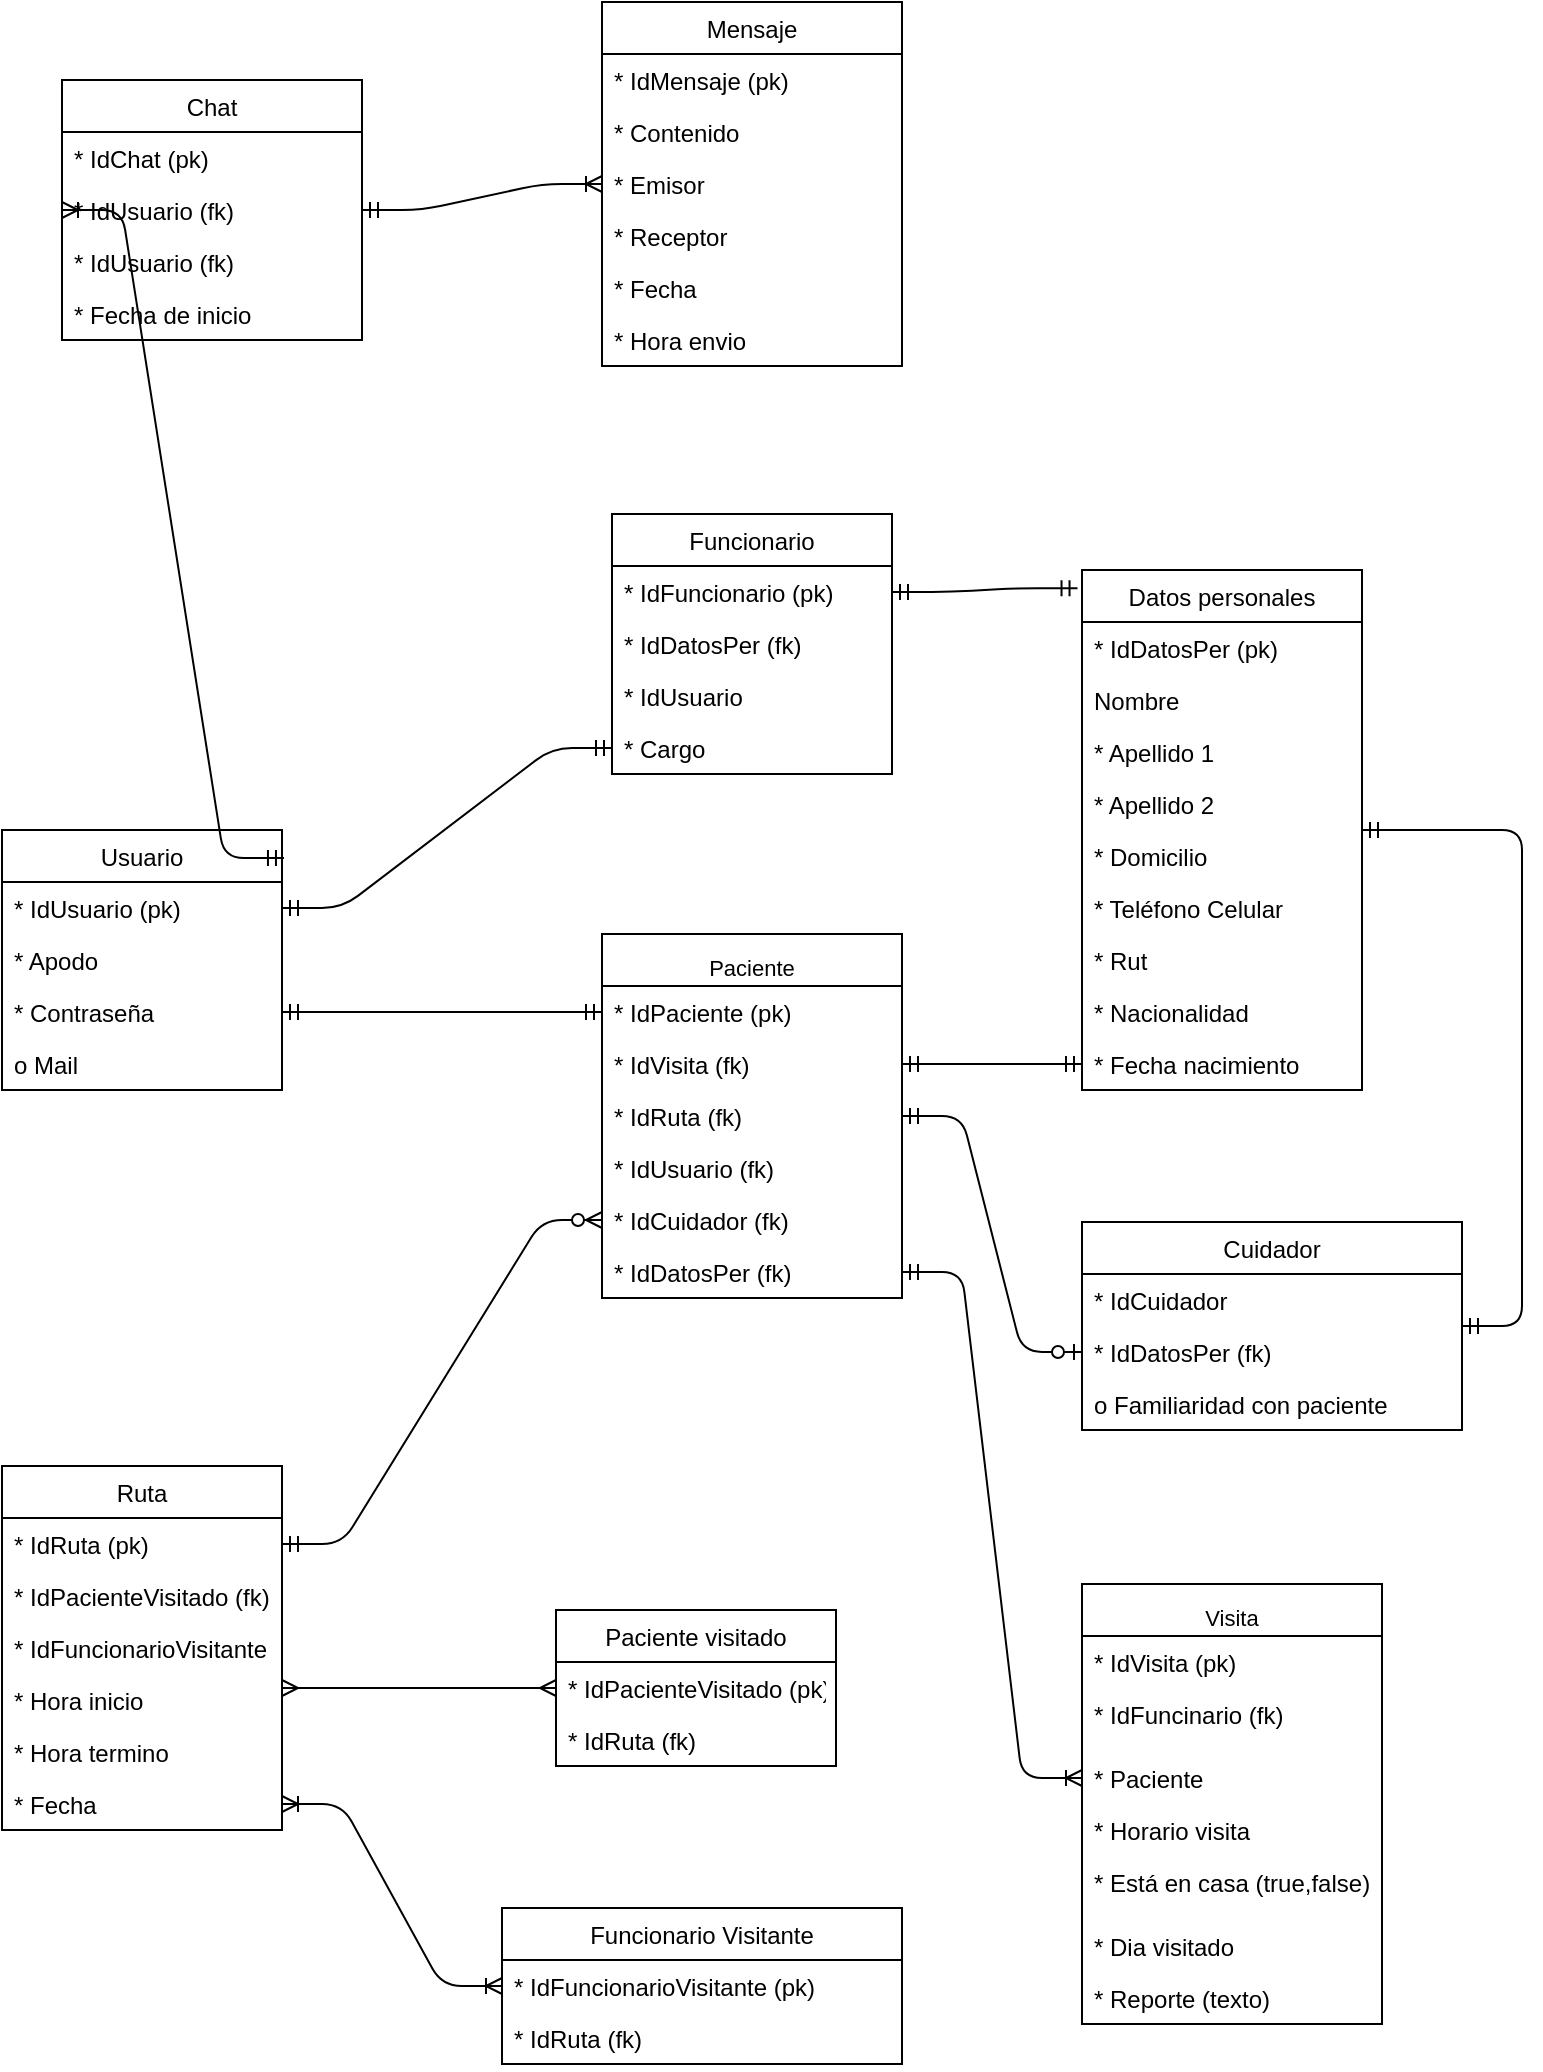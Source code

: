 <mxfile pages="1" version="11.1.5" type="google"><diagram id="VQADYMmozLZeQUsX_s85" name="Page-1"><mxGraphModel dx="862" dy="1650" grid="1" gridSize="10" guides="1" tooltips="1" connect="1" arrows="1" fold="1" page="1" pageScale="1" pageWidth="827" pageHeight="1169" math="0" shadow="0"><root><mxCell id="0"/><mxCell id="1" parent="0"/><mxCell id="TZUaWwqEXLBFvtkkxB7F-1" value="Paciente" style="swimlane;fontStyle=0;childLayout=stackLayout;horizontal=1;startSize=26;fillColor=none;horizontalStack=0;resizeParent=1;resizeParentMax=0;resizeLast=0;collapsible=1;marginBottom=0;verticalAlign=bottom;fontSize=11;" parent="1" vertex="1"><mxGeometry x="320" y="320" width="150" height="182" as="geometry"><mxRectangle x="320" y="90" width="80" height="26" as="alternateBounds"/></mxGeometry></mxCell><mxCell id="TZUaWwqEXLBFvtkkxB7F-2" value="* IdPaciente (pk)" style="text;strokeColor=none;fillColor=none;align=left;verticalAlign=top;spacingLeft=4;spacingRight=4;overflow=hidden;rotatable=0;points=[[0,0.5],[1,0.5]];portConstraint=eastwest;" parent="TZUaWwqEXLBFvtkkxB7F-1" vertex="1"><mxGeometry y="26" width="150" height="26" as="geometry"/></mxCell><mxCell id="TZUaWwqEXLBFvtkkxB7F-57" value="* IdVisita (fk)" style="text;strokeColor=none;fillColor=none;align=left;verticalAlign=top;spacingLeft=4;spacingRight=4;overflow=hidden;rotatable=0;points=[[0,0.5],[1,0.5]];portConstraint=eastwest;" vertex="1" parent="TZUaWwqEXLBFvtkkxB7F-1"><mxGeometry y="52" width="150" height="26" as="geometry"/></mxCell><mxCell id="TZUaWwqEXLBFvtkkxB7F-60" value="* IdRuta (fk)" style="text;strokeColor=none;fillColor=none;align=left;verticalAlign=top;spacingLeft=4;spacingRight=4;overflow=hidden;rotatable=0;points=[[0,0.5],[1,0.5]];portConstraint=eastwest;" vertex="1" parent="TZUaWwqEXLBFvtkkxB7F-1"><mxGeometry y="78" width="150" height="26" as="geometry"/></mxCell><mxCell id="TZUaWwqEXLBFvtkkxB7F-62" value="* IdUsuario (fk)" style="text;strokeColor=none;fillColor=none;align=left;verticalAlign=top;spacingLeft=4;spacingRight=4;overflow=hidden;rotatable=0;points=[[0,0.5],[1,0.5]];portConstraint=eastwest;" vertex="1" parent="TZUaWwqEXLBFvtkkxB7F-1"><mxGeometry y="104" width="150" height="26" as="geometry"/></mxCell><mxCell id="TZUaWwqEXLBFvtkkxB7F-129" value="* IdCuidador (fk)" style="text;strokeColor=none;fillColor=none;align=left;verticalAlign=top;spacingLeft=4;spacingRight=4;overflow=hidden;rotatable=0;points=[[0,0.5],[1,0.5]];portConstraint=eastwest;" vertex="1" parent="TZUaWwqEXLBFvtkkxB7F-1"><mxGeometry y="130" width="150" height="26" as="geometry"/></mxCell><mxCell id="TZUaWwqEXLBFvtkkxB7F-130" value="* IdDatosPer (fk)" style="text;strokeColor=none;fillColor=none;align=left;verticalAlign=top;spacingLeft=4;spacingRight=4;overflow=hidden;rotatable=0;points=[[0,0.5],[1,0.5]];portConstraint=eastwest;" vertex="1" parent="TZUaWwqEXLBFvtkkxB7F-1"><mxGeometry y="156" width="150" height="26" as="geometry"/></mxCell><mxCell id="O5gdXmLiCLnAz0EHPZgH-3" value="Funcionario" style="swimlane;fontStyle=0;childLayout=stackLayout;horizontal=1;startSize=26;fillColor=none;horizontalStack=0;resizeParent=1;resizeParentMax=0;resizeLast=0;collapsible=1;marginBottom=0;" vertex="1" parent="1"><mxGeometry x="325" y="110" width="140" height="130" as="geometry"/></mxCell><mxCell id="O5gdXmLiCLnAz0EHPZgH-4" value="* IdFuncionario (pk)" style="text;strokeColor=none;fillColor=none;align=left;verticalAlign=top;spacingLeft=4;spacingRight=4;overflow=hidden;rotatable=0;points=[[0,0.5],[1,0.5]];portConstraint=eastwest;" vertex="1" parent="O5gdXmLiCLnAz0EHPZgH-3"><mxGeometry y="26" width="140" height="26" as="geometry"/></mxCell><mxCell id="TZUaWwqEXLBFvtkkxB7F-132" value="* IdDatosPer (fk)" style="text;strokeColor=none;fillColor=none;align=left;verticalAlign=top;spacingLeft=4;spacingRight=4;overflow=hidden;rotatable=0;points=[[0,0.5],[1,0.5]];portConstraint=eastwest;" vertex="1" parent="O5gdXmLiCLnAz0EHPZgH-3"><mxGeometry y="52" width="140" height="26" as="geometry"/></mxCell><mxCell id="TZUaWwqEXLBFvtkkxB7F-135" value="* IdUsuario" style="text;strokeColor=none;fillColor=none;align=left;verticalAlign=top;spacingLeft=4;spacingRight=4;overflow=hidden;rotatable=0;points=[[0,0.5],[1,0.5]];portConstraint=eastwest;" vertex="1" parent="O5gdXmLiCLnAz0EHPZgH-3"><mxGeometry y="78" width="140" height="26" as="geometry"/></mxCell><mxCell id="TZUaWwqEXLBFvtkkxB7F-19" value="* Cargo" style="text;strokeColor=none;fillColor=none;align=left;verticalAlign=top;spacingLeft=4;spacingRight=4;overflow=hidden;rotatable=0;points=[[0,0.5],[1,0.5]];portConstraint=eastwest;" vertex="1" parent="O5gdXmLiCLnAz0EHPZgH-3"><mxGeometry y="104" width="140" height="26" as="geometry"/></mxCell><mxCell id="TZUaWwqEXLBFvtkkxB7F-10" value="Visita" style="swimlane;fontStyle=0;childLayout=stackLayout;horizontal=1;startSize=26;fillColor=none;horizontalStack=0;resizeParent=1;resizeParentMax=0;resizeLast=0;collapsible=1;marginBottom=0;verticalAlign=bottom;fontSize=11;" vertex="1" parent="1"><mxGeometry x="560" y="645" width="150" height="220" as="geometry"><mxRectangle x="320" y="90" width="80" height="26" as="alternateBounds"/></mxGeometry></mxCell><mxCell id="TZUaWwqEXLBFvtkkxB7F-11" value="* IdVisita (pk)" style="text;strokeColor=none;fillColor=none;align=left;verticalAlign=top;spacingLeft=4;spacingRight=4;overflow=hidden;rotatable=0;points=[[0,0.5],[1,0.5]];portConstraint=eastwest;" vertex="1" parent="TZUaWwqEXLBFvtkkxB7F-10"><mxGeometry y="26" width="150" height="26" as="geometry"/></mxCell><mxCell id="TZUaWwqEXLBFvtkkxB7F-14" value="* IdFuncinario (fk)" style="text;strokeColor=none;fillColor=none;align=left;verticalAlign=top;spacingLeft=4;spacingRight=4;overflow=hidden;rotatable=0;points=[[0,0.5],[1,0.5]];portConstraint=eastwest;" vertex="1" parent="TZUaWwqEXLBFvtkkxB7F-10"><mxGeometry y="52" width="150" height="32" as="geometry"/></mxCell><mxCell id="TZUaWwqEXLBFvtkkxB7F-20" value="* Paciente" style="text;strokeColor=none;fillColor=none;align=left;verticalAlign=top;spacingLeft=4;spacingRight=4;overflow=hidden;rotatable=0;points=[[0,0.5],[1,0.5]];portConstraint=eastwest;" vertex="1" parent="TZUaWwqEXLBFvtkkxB7F-10"><mxGeometry y="84" width="150" height="26" as="geometry"/></mxCell><mxCell id="TZUaWwqEXLBFvtkkxB7F-12" value="* Horario visita" style="text;strokeColor=none;fillColor=none;align=left;verticalAlign=top;spacingLeft=4;spacingRight=4;overflow=hidden;rotatable=0;points=[[0,0.5],[1,0.5]];portConstraint=eastwest;" vertex="1" parent="TZUaWwqEXLBFvtkkxB7F-10"><mxGeometry y="110" width="150" height="26" as="geometry"/></mxCell><mxCell id="TZUaWwqEXLBFvtkkxB7F-13" value="* Está en casa (true,false)" style="text;strokeColor=none;fillColor=none;align=left;verticalAlign=top;spacingLeft=4;spacingRight=4;overflow=hidden;rotatable=0;points=[[0,0.5],[1,0.5]];portConstraint=eastwest;" vertex="1" parent="TZUaWwqEXLBFvtkkxB7F-10"><mxGeometry y="136" width="150" height="32" as="geometry"/></mxCell><mxCell id="TZUaWwqEXLBFvtkkxB7F-43" value="* Dia visitado" style="text;strokeColor=none;fillColor=none;align=left;verticalAlign=top;spacingLeft=4;spacingRight=4;overflow=hidden;rotatable=0;points=[[0,0.5],[1,0.5]];portConstraint=eastwest;" vertex="1" parent="TZUaWwqEXLBFvtkkxB7F-10"><mxGeometry y="168" width="150" height="26" as="geometry"/></mxCell><mxCell id="TZUaWwqEXLBFvtkkxB7F-44" value="* Reporte (texto)" style="text;strokeColor=none;fillColor=none;align=left;verticalAlign=top;spacingLeft=4;spacingRight=4;overflow=hidden;rotatable=0;points=[[0,0.5],[1,0.5]];portConstraint=eastwest;" vertex="1" parent="TZUaWwqEXLBFvtkkxB7F-10"><mxGeometry y="194" width="150" height="26" as="geometry"/></mxCell><mxCell id="TZUaWwqEXLBFvtkkxB7F-21" value="Ruta" style="swimlane;fontStyle=0;childLayout=stackLayout;horizontal=1;startSize=26;fillColor=none;horizontalStack=0;resizeParent=1;resizeParentMax=0;resizeLast=0;collapsible=1;marginBottom=0;" vertex="1" parent="1"><mxGeometry x="20" y="586" width="140" height="182" as="geometry"/></mxCell><mxCell id="TZUaWwqEXLBFvtkkxB7F-22" value="* IdRuta (pk)" style="text;strokeColor=none;fillColor=none;align=left;verticalAlign=top;spacingLeft=4;spacingRight=4;overflow=hidden;rotatable=0;points=[[0,0.5],[1,0.5]];portConstraint=eastwest;" vertex="1" parent="TZUaWwqEXLBFvtkkxB7F-21"><mxGeometry y="26" width="140" height="26" as="geometry"/></mxCell><mxCell id="TZUaWwqEXLBFvtkkxB7F-89" value="* IdPacienteVisitado (fk)" style="text;strokeColor=none;fillColor=none;align=left;verticalAlign=top;spacingLeft=4;spacingRight=4;overflow=hidden;rotatable=0;points=[[0,0.5],[1,0.5]];portConstraint=eastwest;" vertex="1" parent="TZUaWwqEXLBFvtkkxB7F-21"><mxGeometry y="52" width="140" height="26" as="geometry"/></mxCell><mxCell id="TZUaWwqEXLBFvtkkxB7F-84" value="* IdFuncionarioVisitante (fk)" style="text;strokeColor=none;fillColor=none;align=left;verticalAlign=top;spacingLeft=4;spacingRight=4;overflow=hidden;rotatable=0;points=[[0,0.5],[1,0.5]];portConstraint=eastwest;" vertex="1" parent="TZUaWwqEXLBFvtkkxB7F-21"><mxGeometry y="78" width="140" height="26" as="geometry"/></mxCell><mxCell id="TZUaWwqEXLBFvtkkxB7F-70" value="* Hora inicio" style="text;strokeColor=none;fillColor=none;align=left;verticalAlign=top;spacingLeft=4;spacingRight=4;overflow=hidden;rotatable=0;points=[[0,0.5],[1,0.5]];portConstraint=eastwest;" vertex="1" parent="TZUaWwqEXLBFvtkkxB7F-21"><mxGeometry y="104" width="140" height="26" as="geometry"/></mxCell><mxCell id="TZUaWwqEXLBFvtkkxB7F-71" value="* Hora termino" style="text;strokeColor=none;fillColor=none;align=left;verticalAlign=top;spacingLeft=4;spacingRight=4;overflow=hidden;rotatable=0;points=[[0,0.5],[1,0.5]];portConstraint=eastwest;" vertex="1" parent="TZUaWwqEXLBFvtkkxB7F-21"><mxGeometry y="130" width="140" height="26" as="geometry"/></mxCell><mxCell id="TZUaWwqEXLBFvtkkxB7F-99" value="* Fecha" style="text;strokeColor=none;fillColor=none;align=left;verticalAlign=top;spacingLeft=4;spacingRight=4;overflow=hidden;rotatable=0;points=[[0,0.5],[1,0.5]];portConstraint=eastwest;" vertex="1" parent="TZUaWwqEXLBFvtkkxB7F-21"><mxGeometry y="156" width="140" height="26" as="geometry"/></mxCell><mxCell id="B_agev_JLQlHCcSA6esq-11" style="edgeStyle=entityRelationEdgeStyle;orthogonalLoop=1;jettySize=auto;html=1;entryX=0;entryY=0.5;entryDx=0;entryDy=0;startArrow=ERmandOne;startFill=0;endArrow=ERoneToMany;endFill=0;strokeColor=#000000;rounded=1;exitX=1.007;exitY=0.108;exitDx=0;exitDy=0;exitPerimeter=0;" edge="1" parent="1" source="TZUaWwqEXLBFvtkkxB7F-30" target="B_agev_JLQlHCcSA6esq-3"><mxGeometry relative="1" as="geometry"><mxPoint x="192" y="150" as="sourcePoint"/></mxGeometry></mxCell><mxCell id="TZUaWwqEXLBFvtkkxB7F-30" value="Usuario" style="swimlane;fontStyle=0;childLayout=stackLayout;horizontal=1;startSize=26;fillColor=none;horizontalStack=0;resizeParent=1;resizeParentMax=0;resizeLast=0;collapsible=1;marginBottom=0;" vertex="1" parent="1"><mxGeometry x="20" y="268" width="140" height="130" as="geometry"/></mxCell><mxCell id="TZUaWwqEXLBFvtkkxB7F-31" value="* IdUsuario (pk)" style="text;strokeColor=none;fillColor=none;align=left;verticalAlign=top;spacingLeft=4;spacingRight=4;overflow=hidden;rotatable=0;points=[[0,0.5],[1,0.5]];portConstraint=eastwest;" vertex="1" parent="TZUaWwqEXLBFvtkkxB7F-30"><mxGeometry y="26" width="140" height="26" as="geometry"/></mxCell><mxCell id="TZUaWwqEXLBFvtkkxB7F-32" value="* Apodo" style="text;strokeColor=none;fillColor=none;align=left;verticalAlign=top;spacingLeft=4;spacingRight=4;overflow=hidden;rotatable=0;points=[[0,0.5],[1,0.5]];portConstraint=eastwest;" vertex="1" parent="TZUaWwqEXLBFvtkkxB7F-30"><mxGeometry y="52" width="140" height="26" as="geometry"/></mxCell><mxCell id="TZUaWwqEXLBFvtkkxB7F-33" value="* Contraseña" style="text;strokeColor=none;fillColor=none;align=left;verticalAlign=top;spacingLeft=4;spacingRight=4;overflow=hidden;rotatable=0;points=[[0,0.5],[1,0.5]];portConstraint=eastwest;" vertex="1" parent="TZUaWwqEXLBFvtkkxB7F-30"><mxGeometry y="78" width="140" height="26" as="geometry"/></mxCell><mxCell id="TZUaWwqEXLBFvtkkxB7F-134" value="o Mail" style="text;strokeColor=none;fillColor=none;align=left;verticalAlign=top;spacingLeft=4;spacingRight=4;overflow=hidden;rotatable=0;points=[[0,0.5],[1,0.5]];portConstraint=eastwest;" vertex="1" parent="TZUaWwqEXLBFvtkkxB7F-30"><mxGeometry y="104" width="140" height="26" as="geometry"/></mxCell><mxCell id="TZUaWwqEXLBFvtkkxB7F-35" value="Cuidador" style="swimlane;fontStyle=0;childLayout=stackLayout;horizontal=1;startSize=26;fillColor=none;horizontalStack=0;resizeParent=1;resizeParentMax=0;resizeLast=0;collapsible=1;marginBottom=0;" vertex="1" parent="1"><mxGeometry x="560" y="464" width="190" height="104" as="geometry"/></mxCell><mxCell id="TZUaWwqEXLBFvtkkxB7F-36" value="* IdCuidador" style="text;strokeColor=none;fillColor=none;align=left;verticalAlign=top;spacingLeft=4;spacingRight=4;overflow=hidden;rotatable=0;points=[[0,0.5],[1,0.5]];portConstraint=eastwest;" vertex="1" parent="TZUaWwqEXLBFvtkkxB7F-35"><mxGeometry y="26" width="190" height="26" as="geometry"/></mxCell><mxCell id="TZUaWwqEXLBFvtkkxB7F-131" value="* IdDatosPer (fk)" style="text;strokeColor=none;fillColor=none;align=left;verticalAlign=top;spacingLeft=4;spacingRight=4;overflow=hidden;rotatable=0;points=[[0,0.5],[1,0.5]];portConstraint=eastwest;" vertex="1" parent="TZUaWwqEXLBFvtkkxB7F-35"><mxGeometry y="52" width="190" height="26" as="geometry"/></mxCell><mxCell id="TZUaWwqEXLBFvtkkxB7F-42" value="o Familiaridad con paciente" style="text;strokeColor=none;fillColor=none;align=left;verticalAlign=top;spacingLeft=4;spacingRight=4;overflow=hidden;rotatable=0;points=[[0,0.5],[1,0.5]];portConstraint=eastwest;" vertex="1" parent="TZUaWwqEXLBFvtkkxB7F-35"><mxGeometry y="78" width="190" height="26" as="geometry"/></mxCell><mxCell id="TZUaWwqEXLBFvtkkxB7F-48" value="" style="edgeStyle=entityRelationEdgeStyle;fontSize=12;html=1;endArrow=ERmandOne;startArrow=ERmandOne;" edge="1" parent="1" source="TZUaWwqEXLBFvtkkxB7F-19" target="TZUaWwqEXLBFvtkkxB7F-31"><mxGeometry width="100" height="100" relative="1" as="geometry"><mxPoint x="190" y="278.579" as="sourcePoint"/><mxPoint x="190" y="178.579" as="targetPoint"/></mxGeometry></mxCell><mxCell id="TZUaWwqEXLBFvtkkxB7F-54" value="" style="edgeStyle=entityRelationEdgeStyle;fontSize=12;html=1;endArrow=ERmandOne;startArrow=ERmandOne;exitX=1;exitY=0.5;exitDx=0;exitDy=0;" edge="1" parent="1" source="TZUaWwqEXLBFvtkkxB7F-33" target="TZUaWwqEXLBFvtkkxB7F-2"><mxGeometry width="100" height="100" relative="1" as="geometry"><mxPoint x="460" y="315" as="sourcePoint"/><mxPoint x="601.421" y="215" as="targetPoint"/></mxGeometry></mxCell><mxCell id="TZUaWwqEXLBFvtkkxB7F-64" value="" style="edgeStyle=entityRelationEdgeStyle;fontSize=12;html=1;endArrow=ERzeroToOne;startArrow=ERmandOne;exitX=1;exitY=0.5;exitDx=0;exitDy=0;entryX=0;entryY=0.5;entryDx=0;entryDy=0;" edge="1" parent="1" source="TZUaWwqEXLBFvtkkxB7F-60" target="TZUaWwqEXLBFvtkkxB7F-131"><mxGeometry width="100" height="100" relative="1" as="geometry"><mxPoint x="469.588" y="491.941" as="sourcePoint"/><mxPoint x="550" y="550" as="targetPoint"/></mxGeometry></mxCell><mxCell id="TZUaWwqEXLBFvtkkxB7F-68" value="" style="edgeStyle=entityRelationEdgeStyle;fontSize=12;html=1;endArrow=ERoneToMany;startArrow=ERmandOne;exitX=1;exitY=0.5;exitDx=0;exitDy=0;entryX=0;entryY=0.5;entryDx=0;entryDy=0;" edge="1" parent="1" source="TZUaWwqEXLBFvtkkxB7F-130" target="TZUaWwqEXLBFvtkkxB7F-20"><mxGeometry width="100" height="100" relative="1" as="geometry"><mxPoint x="469.588" y="491.941" as="sourcePoint"/><mxPoint x="490" y="740" as="targetPoint"/></mxGeometry></mxCell><mxCell id="TZUaWwqEXLBFvtkkxB7F-73" value="Paciente visitado" style="swimlane;fontStyle=0;childLayout=stackLayout;horizontal=1;startSize=26;fillColor=none;horizontalStack=0;resizeParent=1;resizeParentMax=0;resizeLast=0;collapsible=1;marginBottom=0;" vertex="1" parent="1"><mxGeometry x="297" y="658" width="140" height="78" as="geometry"/></mxCell><mxCell id="TZUaWwqEXLBFvtkkxB7F-74" value="* IdPacienteVisitado (pk)" style="text;strokeColor=none;fillColor=none;align=left;verticalAlign=top;spacingLeft=4;spacingRight=4;overflow=hidden;rotatable=0;points=[[0,0.5],[1,0.5]];portConstraint=eastwest;" vertex="1" parent="TZUaWwqEXLBFvtkkxB7F-73"><mxGeometry y="26" width="140" height="26" as="geometry"/></mxCell><mxCell id="TZUaWwqEXLBFvtkkxB7F-75" value="* IdRuta (fk)" style="text;strokeColor=none;fillColor=none;align=left;verticalAlign=top;spacingLeft=4;spacingRight=4;overflow=hidden;rotatable=0;points=[[0,0.5],[1,0.5]];portConstraint=eastwest;" vertex="1" parent="TZUaWwqEXLBFvtkkxB7F-73"><mxGeometry y="52" width="140" height="26" as="geometry"/></mxCell><mxCell id="TZUaWwqEXLBFvtkkxB7F-79" value="" style="edgeStyle=entityRelationEdgeStyle;fontSize=12;html=1;endArrow=ERzeroToMany;startArrow=ERmandOne;entryX=0;entryY=0.5;entryDx=0;entryDy=0;" edge="1" parent="1" source="TZUaWwqEXLBFvtkkxB7F-22" target="TZUaWwqEXLBFvtkkxB7F-129"><mxGeometry width="100" height="100" relative="1" as="geometry"><mxPoint x="160" y="725" as="sourcePoint"/><mxPoint x="290" y="440" as="targetPoint"/></mxGeometry></mxCell><mxCell id="TZUaWwqEXLBFvtkkxB7F-95" value="Funcionario Visitante" style="swimlane;fontStyle=0;childLayout=stackLayout;horizontal=1;startSize=26;fillColor=none;horizontalStack=0;resizeParent=1;resizeParentMax=0;resizeLast=0;collapsible=1;marginBottom=0;" vertex="1" parent="1"><mxGeometry x="270" y="807" width="200" height="78" as="geometry"/></mxCell><mxCell id="TZUaWwqEXLBFvtkkxB7F-96" value="* IdFuncionarioVisitante (pk)" style="text;strokeColor=none;fillColor=none;align=left;verticalAlign=top;spacingLeft=4;spacingRight=4;overflow=hidden;rotatable=0;points=[[0,0.5],[1,0.5]];portConstraint=eastwest;" vertex="1" parent="TZUaWwqEXLBFvtkkxB7F-95"><mxGeometry y="26" width="200" height="26" as="geometry"/></mxCell><mxCell id="TZUaWwqEXLBFvtkkxB7F-97" value="* IdRuta (fk)" style="text;strokeColor=none;fillColor=none;align=left;verticalAlign=top;spacingLeft=4;spacingRight=4;overflow=hidden;rotatable=0;points=[[0,0.5],[1,0.5]];portConstraint=eastwest;" vertex="1" parent="TZUaWwqEXLBFvtkkxB7F-95"><mxGeometry y="52" width="200" height="26" as="geometry"/></mxCell><mxCell id="TZUaWwqEXLBFvtkkxB7F-100" value="" style="edgeStyle=entityRelationEdgeStyle;fontSize=12;html=1;endArrow=ERmany;startArrow=ERmany;strokeColor=#000000;entryX=0;entryY=0.5;entryDx=0;entryDy=0;exitX=1;exitY=0.269;exitDx=0;exitDy=0;exitPerimeter=0;" edge="1" parent="1" source="TZUaWwqEXLBFvtkkxB7F-70" target="TZUaWwqEXLBFvtkkxB7F-74"><mxGeometry width="100" height="100" relative="1" as="geometry"><mxPoint x="160" y="855" as="sourcePoint"/><mxPoint x="301.421" y="755" as="targetPoint"/></mxGeometry></mxCell><mxCell id="TZUaWwqEXLBFvtkkxB7F-103" value="" style="edgeStyle=entityRelationEdgeStyle;fontSize=12;html=1;endArrow=ERoneToMany;startArrow=ERoneToMany;strokeColor=#000000;" edge="1" parent="1" source="TZUaWwqEXLBFvtkkxB7F-99" target="TZUaWwqEXLBFvtkkxB7F-95"><mxGeometry width="100" height="100" relative="1" as="geometry"><mxPoint x="160" y="855" as="sourcePoint"/><mxPoint x="301.421" y="755" as="targetPoint"/></mxGeometry></mxCell><mxCell id="TZUaWwqEXLBFvtkkxB7F-110" value="Datos personales" style="swimlane;fontStyle=0;childLayout=stackLayout;horizontal=1;startSize=26;fillColor=none;horizontalStack=0;resizeParent=1;resizeParentMax=0;resizeLast=0;collapsible=1;marginBottom=0;" vertex="1" parent="1"><mxGeometry x="560" y="138" width="140" height="260" as="geometry"/></mxCell><mxCell id="TZUaWwqEXLBFvtkkxB7F-118" value="* IdDatosPer (pk)" style="text;strokeColor=none;fillColor=none;align=left;verticalAlign=top;spacingLeft=4;spacingRight=4;overflow=hidden;rotatable=0;points=[[0,0.5],[1,0.5]];portConstraint=eastwest;" vertex="1" parent="TZUaWwqEXLBFvtkkxB7F-110"><mxGeometry y="26" width="140" height="26" as="geometry"/></mxCell><mxCell id="TZUaWwqEXLBFvtkkxB7F-111" value="Nombre" style="text;strokeColor=none;fillColor=none;align=left;verticalAlign=top;spacingLeft=4;spacingRight=4;overflow=hidden;rotatable=0;points=[[0,0.5],[1,0.5]];portConstraint=eastwest;" vertex="1" parent="TZUaWwqEXLBFvtkkxB7F-110"><mxGeometry y="52" width="140" height="26" as="geometry"/></mxCell><mxCell id="TZUaWwqEXLBFvtkkxB7F-114" value="* Apellido 1" style="text;strokeColor=none;fillColor=none;align=left;verticalAlign=top;spacingLeft=4;spacingRight=4;overflow=hidden;rotatable=0;points=[[0,0.5],[1,0.5]];portConstraint=eastwest;" vertex="1" parent="TZUaWwqEXLBFvtkkxB7F-110"><mxGeometry y="78" width="140" height="26" as="geometry"/></mxCell><mxCell id="TZUaWwqEXLBFvtkkxB7F-115" value="* Apellido 2" style="text;strokeColor=none;fillColor=none;align=left;verticalAlign=top;spacingLeft=4;spacingRight=4;overflow=hidden;rotatable=0;points=[[0,0.5],[1,0.5]];portConstraint=eastwest;" vertex="1" parent="TZUaWwqEXLBFvtkkxB7F-110"><mxGeometry y="104" width="140" height="26" as="geometry"/></mxCell><mxCell id="TZUaWwqEXLBFvtkkxB7F-116" value="* Domicilio" style="text;strokeColor=none;fillColor=none;align=left;verticalAlign=top;spacingLeft=4;spacingRight=4;overflow=hidden;rotatable=0;points=[[0,0.5],[1,0.5]];portConstraint=eastwest;" vertex="1" parent="TZUaWwqEXLBFvtkkxB7F-110"><mxGeometry y="130" width="140" height="26" as="geometry"/></mxCell><mxCell id="TZUaWwqEXLBFvtkkxB7F-117" value="* Teléfono Celular" style="text;strokeColor=none;fillColor=none;align=left;verticalAlign=top;spacingLeft=4;spacingRight=4;overflow=hidden;rotatable=0;points=[[0,0.5],[1,0.5]];portConstraint=eastwest;" vertex="1" parent="TZUaWwqEXLBFvtkkxB7F-110"><mxGeometry y="156" width="140" height="26" as="geometry"/></mxCell><mxCell id="TZUaWwqEXLBFvtkkxB7F-119" value="* Rut" style="text;strokeColor=none;fillColor=none;align=left;verticalAlign=top;spacingLeft=4;spacingRight=4;overflow=hidden;rotatable=0;points=[[0,0.5],[1,0.5]];portConstraint=eastwest;" vertex="1" parent="TZUaWwqEXLBFvtkkxB7F-110"><mxGeometry y="182" width="140" height="26" as="geometry"/></mxCell><mxCell id="TZUaWwqEXLBFvtkkxB7F-120" value="* Nacionalidad" style="text;strokeColor=none;fillColor=none;align=left;verticalAlign=top;spacingLeft=4;spacingRight=4;overflow=hidden;rotatable=0;points=[[0,0.5],[1,0.5]];portConstraint=eastwest;" vertex="1" parent="TZUaWwqEXLBFvtkkxB7F-110"><mxGeometry y="208" width="140" height="26" as="geometry"/></mxCell><mxCell id="TZUaWwqEXLBFvtkkxB7F-121" value="* Fecha nacimiento" style="text;strokeColor=none;fillColor=none;align=left;verticalAlign=top;spacingLeft=4;spacingRight=4;overflow=hidden;rotatable=0;points=[[0,0.5],[1,0.5]];portConstraint=eastwest;" vertex="1" parent="TZUaWwqEXLBFvtkkxB7F-110"><mxGeometry y="234" width="140" height="26" as="geometry"/></mxCell><mxCell id="TZUaWwqEXLBFvtkkxB7F-123" value="" style="edgeStyle=entityRelationEdgeStyle;fontSize=12;html=1;endArrow=ERmandOne;startArrow=ERmandOne;strokeColor=#000000;" edge="1" parent="1" source="TZUaWwqEXLBFvtkkxB7F-35" target="TZUaWwqEXLBFvtkkxB7F-110"><mxGeometry width="100" height="100" relative="1" as="geometry"><mxPoint x="655" y="437.579" as="sourcePoint"/><mxPoint x="655" y="337.579" as="targetPoint"/></mxGeometry></mxCell><mxCell id="B_agev_JLQlHCcSA6esq-1" value="Chat" style="swimlane;fontStyle=0;childLayout=stackLayout;horizontal=1;startSize=26;fillColor=none;horizontalStack=0;resizeParent=1;resizeParentMax=0;resizeLast=0;collapsible=1;marginBottom=0;" vertex="1" parent="1"><mxGeometry x="50" y="-107" width="150" height="130" as="geometry"/></mxCell><mxCell id="B_agev_JLQlHCcSA6esq-2" value="* IdChat (pk)" style="text;strokeColor=none;fillColor=none;align=left;verticalAlign=top;spacingLeft=4;spacingRight=4;overflow=hidden;rotatable=0;points=[[0,0.5],[1,0.5]];portConstraint=eastwest;" vertex="1" parent="B_agev_JLQlHCcSA6esq-1"><mxGeometry y="26" width="150" height="26" as="geometry"/></mxCell><mxCell id="B_agev_JLQlHCcSA6esq-3" value="* IdUsuario (fk)" style="text;strokeColor=none;fillColor=none;align=left;verticalAlign=top;spacingLeft=4;spacingRight=4;overflow=hidden;rotatable=0;points=[[0,0.5],[1,0.5]];portConstraint=eastwest;" vertex="1" parent="B_agev_JLQlHCcSA6esq-1"><mxGeometry y="52" width="150" height="26" as="geometry"/></mxCell><mxCell id="B_agev_JLQlHCcSA6esq-4" value="* IdUsuario (fk)" style="text;strokeColor=none;fillColor=none;align=left;verticalAlign=top;spacingLeft=4;spacingRight=4;overflow=hidden;rotatable=0;points=[[0,0.5],[1,0.5]];portConstraint=eastwest;" vertex="1" parent="B_agev_JLQlHCcSA6esq-1"><mxGeometry y="78" width="150" height="26" as="geometry"/></mxCell><mxCell id="B_agev_JLQlHCcSA6esq-15" value="* Fecha de inicio" style="text;strokeColor=none;fillColor=none;align=left;verticalAlign=top;spacingLeft=4;spacingRight=4;overflow=hidden;rotatable=0;points=[[0,0.5],[1,0.5]];portConstraint=eastwest;" vertex="1" parent="B_agev_JLQlHCcSA6esq-1"><mxGeometry y="104" width="150" height="26" as="geometry"/></mxCell><mxCell id="B_agev_JLQlHCcSA6esq-5" value="Mensaje" style="swimlane;fontStyle=0;childLayout=stackLayout;horizontal=1;startSize=26;fillColor=none;horizontalStack=0;resizeParent=1;resizeParentMax=0;resizeLast=0;collapsible=1;marginBottom=0;" vertex="1" parent="1"><mxGeometry x="320" y="-146" width="150" height="182" as="geometry"/></mxCell><mxCell id="B_agev_JLQlHCcSA6esq-6" value="* IdMensaje (pk)" style="text;strokeColor=none;fillColor=none;align=left;verticalAlign=top;spacingLeft=4;spacingRight=4;overflow=hidden;rotatable=0;points=[[0,0.5],[1,0.5]];portConstraint=eastwest;" vertex="1" parent="B_agev_JLQlHCcSA6esq-5"><mxGeometry y="26" width="150" height="26" as="geometry"/></mxCell><mxCell id="B_agev_JLQlHCcSA6esq-7" value="* Contenido" style="text;strokeColor=none;fillColor=none;align=left;verticalAlign=top;spacingLeft=4;spacingRight=4;overflow=hidden;rotatable=0;points=[[0,0.5],[1,0.5]];portConstraint=eastwest;" vertex="1" parent="B_agev_JLQlHCcSA6esq-5"><mxGeometry y="52" width="150" height="26" as="geometry"/></mxCell><mxCell id="B_agev_JLQlHCcSA6esq-8" value="* Emisor" style="text;strokeColor=none;fillColor=none;align=left;verticalAlign=top;spacingLeft=4;spacingRight=4;overflow=hidden;rotatable=0;points=[[0,0.5],[1,0.5]];portConstraint=eastwest;" vertex="1" parent="B_agev_JLQlHCcSA6esq-5"><mxGeometry y="78" width="150" height="26" as="geometry"/></mxCell><mxCell id="B_agev_JLQlHCcSA6esq-9" value="* Receptor" style="text;strokeColor=none;fillColor=none;align=left;verticalAlign=top;spacingLeft=4;spacingRight=4;overflow=hidden;rotatable=0;points=[[0,0.5],[1,0.5]];portConstraint=eastwest;" vertex="1" parent="B_agev_JLQlHCcSA6esq-5"><mxGeometry y="104" width="150" height="26" as="geometry"/></mxCell><mxCell id="B_agev_JLQlHCcSA6esq-10" value="* Fecha" style="text;strokeColor=none;fillColor=none;align=left;verticalAlign=top;spacingLeft=4;spacingRight=4;overflow=hidden;rotatable=0;points=[[0,0.5],[1,0.5]];portConstraint=eastwest;" vertex="1" parent="B_agev_JLQlHCcSA6esq-5"><mxGeometry y="130" width="150" height="26" as="geometry"/></mxCell><mxCell id="B_agev_JLQlHCcSA6esq-14" value="* Hora envio" style="text;strokeColor=none;fillColor=none;align=left;verticalAlign=top;spacingLeft=4;spacingRight=4;overflow=hidden;rotatable=0;points=[[0,0.5],[1,0.5]];portConstraint=eastwest;" vertex="1" parent="B_agev_JLQlHCcSA6esq-5"><mxGeometry y="156" width="150" height="26" as="geometry"/></mxCell><mxCell id="TZUaWwqEXLBFvtkkxB7F-124" value="" style="edgeStyle=entityRelationEdgeStyle;fontSize=12;html=1;endArrow=ERmandOne;startArrow=ERmandOne;strokeColor=#000000;entryX=0;entryY=0.5;entryDx=0;entryDy=0;rounded=1;exitX=1;exitY=0.5;exitDx=0;exitDy=0;" edge="1" parent="1" source="TZUaWwqEXLBFvtkkxB7F-57" target="TZUaWwqEXLBFvtkkxB7F-121"><mxGeometry width="100" height="100" relative="1" as="geometry"><mxPoint x="473" y="460" as="sourcePoint"/><mxPoint x="395" y="178.579" as="targetPoint"/></mxGeometry></mxCell><mxCell id="B_agev_JLQlHCcSA6esq-13" style="edgeStyle=entityRelationEdgeStyle;orthogonalLoop=1;jettySize=auto;html=1;startArrow=ERmandOne;startFill=0;endArrow=ERoneToMany;endFill=0;rounded=1;" edge="1" parent="1" source="B_agev_JLQlHCcSA6esq-3" target="B_agev_JLQlHCcSA6esq-8"><mxGeometry relative="1" as="geometry"><mxPoint x="400.118" y="-19.676" as="sourcePoint"/><mxPoint x="460" y="-170" as="targetPoint"/></mxGeometry></mxCell><mxCell id="TZUaWwqEXLBFvtkkxB7F-127" value="" style="edgeStyle=entityRelationEdgeStyle;fontSize=12;html=1;endArrow=ERmandOne;startArrow=ERmandOne;strokeColor=#000000;exitX=1;exitY=0.5;exitDx=0;exitDy=0;entryX=-0.016;entryY=0.035;entryDx=0;entryDy=0;entryPerimeter=0;" edge="1" parent="1" source="O5gdXmLiCLnAz0EHPZgH-4" target="TZUaWwqEXLBFvtkkxB7F-110"><mxGeometry width="100" height="100" relative="1" as="geometry"><mxPoint x="395" y="55.579" as="sourcePoint"/><mxPoint x="550" y="80" as="targetPoint"/></mxGeometry></mxCell></root></mxGraphModel></diagram></mxfile>